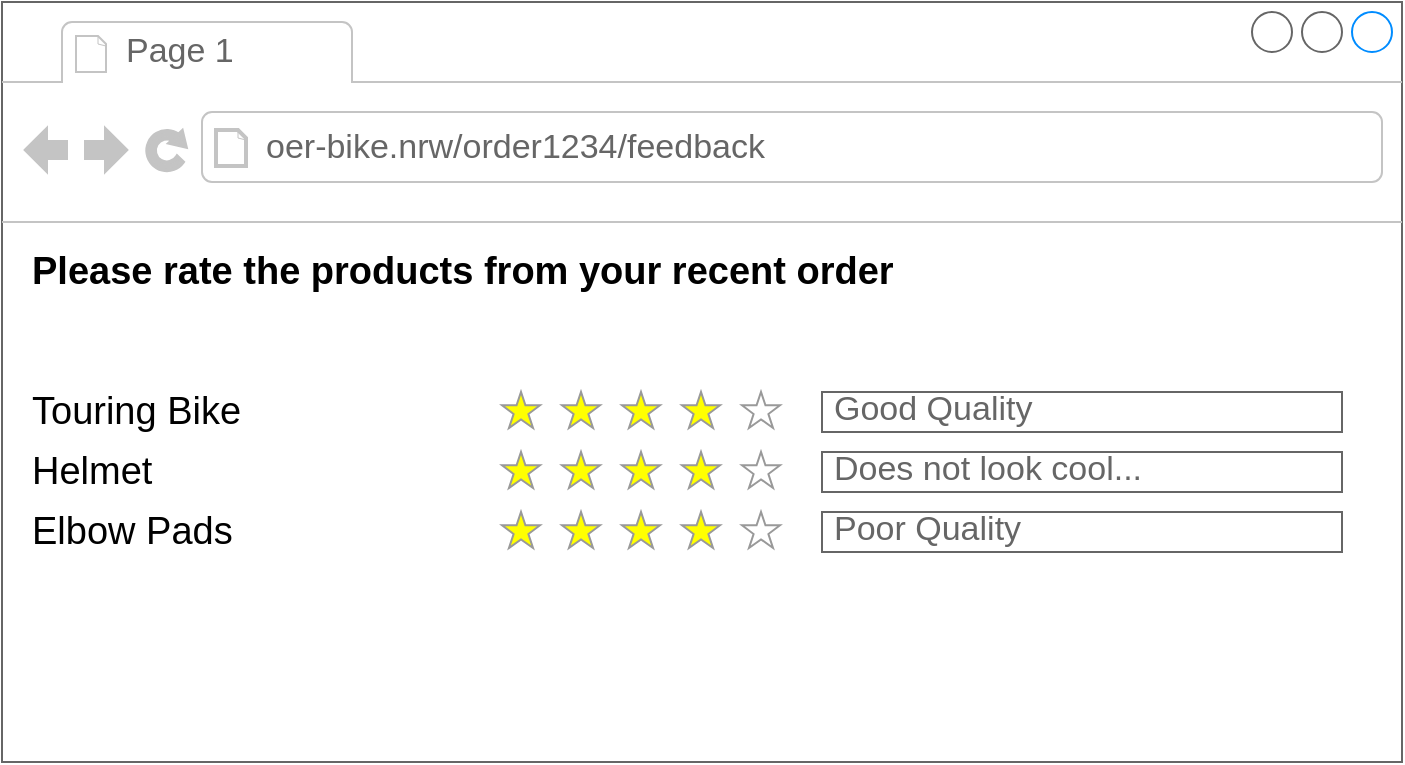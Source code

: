 <mxfile version="20.3.0" type="device"><diagram id="3hoNi8kvS2ZKiFu3ZqEa" name="Page-1"><mxGraphModel dx="1403" dy="577" grid="1" gridSize="10" guides="1" tooltips="1" connect="1" arrows="1" fold="1" page="1" pageScale="1" pageWidth="827" pageHeight="1169" math="0" shadow="0"><root><mxCell id="0"/><mxCell id="1" parent="0"/><mxCell id="2oov3N6pYuxioTin6JVZ-1" value="" style="strokeWidth=1;shadow=0;dashed=0;align=center;html=1;shape=mxgraph.mockup.containers.browserWindow;rSize=0;strokeColor=#666666;strokeColor2=#008cff;strokeColor3=#c4c4c4;mainText=,;recursiveResize=0;" vertex="1" parent="1"><mxGeometry x="200" y="10" width="700" height="380" as="geometry"/></mxCell><mxCell id="2oov3N6pYuxioTin6JVZ-2" value="Page 1" style="strokeWidth=1;shadow=0;dashed=0;align=center;html=1;shape=mxgraph.mockup.containers.anchor;fontSize=17;fontColor=#666666;align=left;" vertex="1" parent="2oov3N6pYuxioTin6JVZ-1"><mxGeometry x="60" y="12" width="110" height="26" as="geometry"/></mxCell><mxCell id="2oov3N6pYuxioTin6JVZ-3" value="oer-bike.nrw/order1234/feedback" style="strokeWidth=1;shadow=0;dashed=0;align=center;html=1;shape=mxgraph.mockup.containers.anchor;rSize=0;fontSize=17;fontColor=#666666;align=left;" vertex="1" parent="2oov3N6pYuxioTin6JVZ-1"><mxGeometry x="130" y="60" width="250" height="26" as="geometry"/></mxCell><mxCell id="2oov3N6pYuxioTin6JVZ-4" value="Good Quality" style="strokeWidth=1;shadow=0;dashed=0;align=center;html=1;shape=mxgraph.mockup.text.textBox;fontColor=#666666;align=left;fontSize=17;spacingLeft=4;spacingTop=-3;strokeColor=#666666;mainText=" vertex="1" parent="2oov3N6pYuxioTin6JVZ-1"><mxGeometry x="410" y="195" width="260" height="20" as="geometry"/></mxCell><mxCell id="2oov3N6pYuxioTin6JVZ-5" value="" style="verticalLabelPosition=bottom;shadow=0;dashed=0;align=center;html=1;verticalAlign=top;strokeWidth=1;shape=mxgraph.mockup.misc.rating;strokeColor=#999999;fillColor=#ffff00;emptyFillColor=#ffffff;grade=4;ratingScale=5;ratingStyle=star;" vertex="1" parent="2oov3N6pYuxioTin6JVZ-1"><mxGeometry x="250" y="195" width="150" height="20" as="geometry"/></mxCell><mxCell id="2oov3N6pYuxioTin6JVZ-6" value="&lt;b style=&quot;font-size: 19px;&quot;&gt;&lt;font style=&quot;font-size: 19px;&quot;&gt;Please rate the products from your recent order&lt;/font&gt;&lt;/b&gt;" style="text;html=1;strokeColor=none;fillColor=none;align=left;verticalAlign=middle;whiteSpace=wrap;rounded=0;fontSize=19;" vertex="1" parent="2oov3N6pYuxioTin6JVZ-1"><mxGeometry x="13" y="120" width="497" height="30" as="geometry"/></mxCell><mxCell id="2oov3N6pYuxioTin6JVZ-7" value="Touring Bike" style="text;html=1;strokeColor=none;fillColor=none;align=left;verticalAlign=middle;whiteSpace=wrap;rounded=0;fontSize=19;" vertex="1" parent="2oov3N6pYuxioTin6JVZ-1"><mxGeometry x="13" y="190" width="140" height="30" as="geometry"/></mxCell><mxCell id="2oov3N6pYuxioTin6JVZ-8" value="Does not look cool..." style="strokeWidth=1;shadow=0;dashed=0;align=center;html=1;shape=mxgraph.mockup.text.textBox;fontColor=#666666;align=left;fontSize=17;spacingLeft=4;spacingTop=-3;strokeColor=#666666;mainText=" vertex="1" parent="2oov3N6pYuxioTin6JVZ-1"><mxGeometry x="410" y="225" width="260" height="20" as="geometry"/></mxCell><mxCell id="2oov3N6pYuxioTin6JVZ-9" value="" style="verticalLabelPosition=bottom;shadow=0;dashed=0;align=center;html=1;verticalAlign=top;strokeWidth=1;shape=mxgraph.mockup.misc.rating;strokeColor=#999999;fillColor=#ffff00;emptyFillColor=#ffffff;grade=4;ratingScale=5;ratingStyle=star;" vertex="1" parent="2oov3N6pYuxioTin6JVZ-1"><mxGeometry x="250" y="225" width="150" height="20" as="geometry"/></mxCell><mxCell id="2oov3N6pYuxioTin6JVZ-10" value="Helmet" style="text;html=1;strokeColor=none;fillColor=none;align=left;verticalAlign=middle;whiteSpace=wrap;rounded=0;fontSize=19;" vertex="1" parent="2oov3N6pYuxioTin6JVZ-1"><mxGeometry x="13" y="220" width="140" height="30" as="geometry"/></mxCell><mxCell id="2oov3N6pYuxioTin6JVZ-17" value="Poor Quality&amp;nbsp;" style="strokeWidth=1;shadow=0;dashed=0;align=center;html=1;shape=mxgraph.mockup.text.textBox;fontColor=#666666;align=left;fontSize=17;spacingLeft=4;spacingTop=-3;strokeColor=#666666;mainText=" vertex="1" parent="2oov3N6pYuxioTin6JVZ-1"><mxGeometry x="410" y="255" width="260" height="20" as="geometry"/></mxCell><mxCell id="2oov3N6pYuxioTin6JVZ-18" value="" style="verticalLabelPosition=bottom;shadow=0;dashed=0;align=center;html=1;verticalAlign=top;strokeWidth=1;shape=mxgraph.mockup.misc.rating;strokeColor=#999999;fillColor=#ffff00;emptyFillColor=#ffffff;grade=4;ratingScale=5;ratingStyle=star;" vertex="1" parent="2oov3N6pYuxioTin6JVZ-1"><mxGeometry x="250" y="255" width="150" height="20" as="geometry"/></mxCell><mxCell id="2oov3N6pYuxioTin6JVZ-19" value="Elbow Pads" style="text;html=1;strokeColor=none;fillColor=none;align=left;verticalAlign=middle;whiteSpace=wrap;rounded=0;fontSize=19;" vertex="1" parent="2oov3N6pYuxioTin6JVZ-1"><mxGeometry x="13" y="250" width="140" height="30" as="geometry"/></mxCell></root></mxGraphModel></diagram></mxfile>